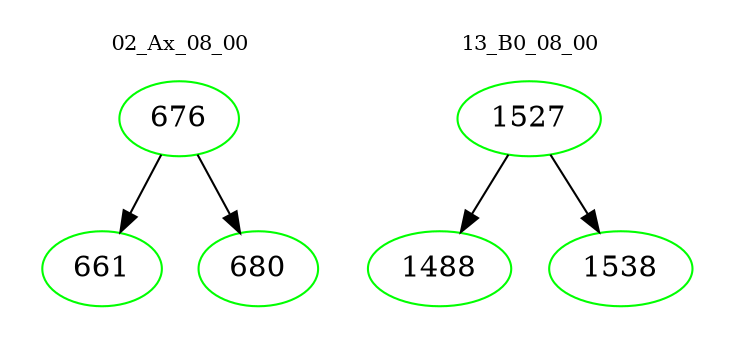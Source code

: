 digraph{
subgraph cluster_0 {
color = white
label = "02_Ax_08_00";
fontsize=10;
T0_676 [label="676", color="green"]
T0_676 -> T0_661 [color="black"]
T0_661 [label="661", color="green"]
T0_676 -> T0_680 [color="black"]
T0_680 [label="680", color="green"]
}
subgraph cluster_1 {
color = white
label = "13_B0_08_00";
fontsize=10;
T1_1527 [label="1527", color="green"]
T1_1527 -> T1_1488 [color="black"]
T1_1488 [label="1488", color="green"]
T1_1527 -> T1_1538 [color="black"]
T1_1538 [label="1538", color="green"]
}
}
